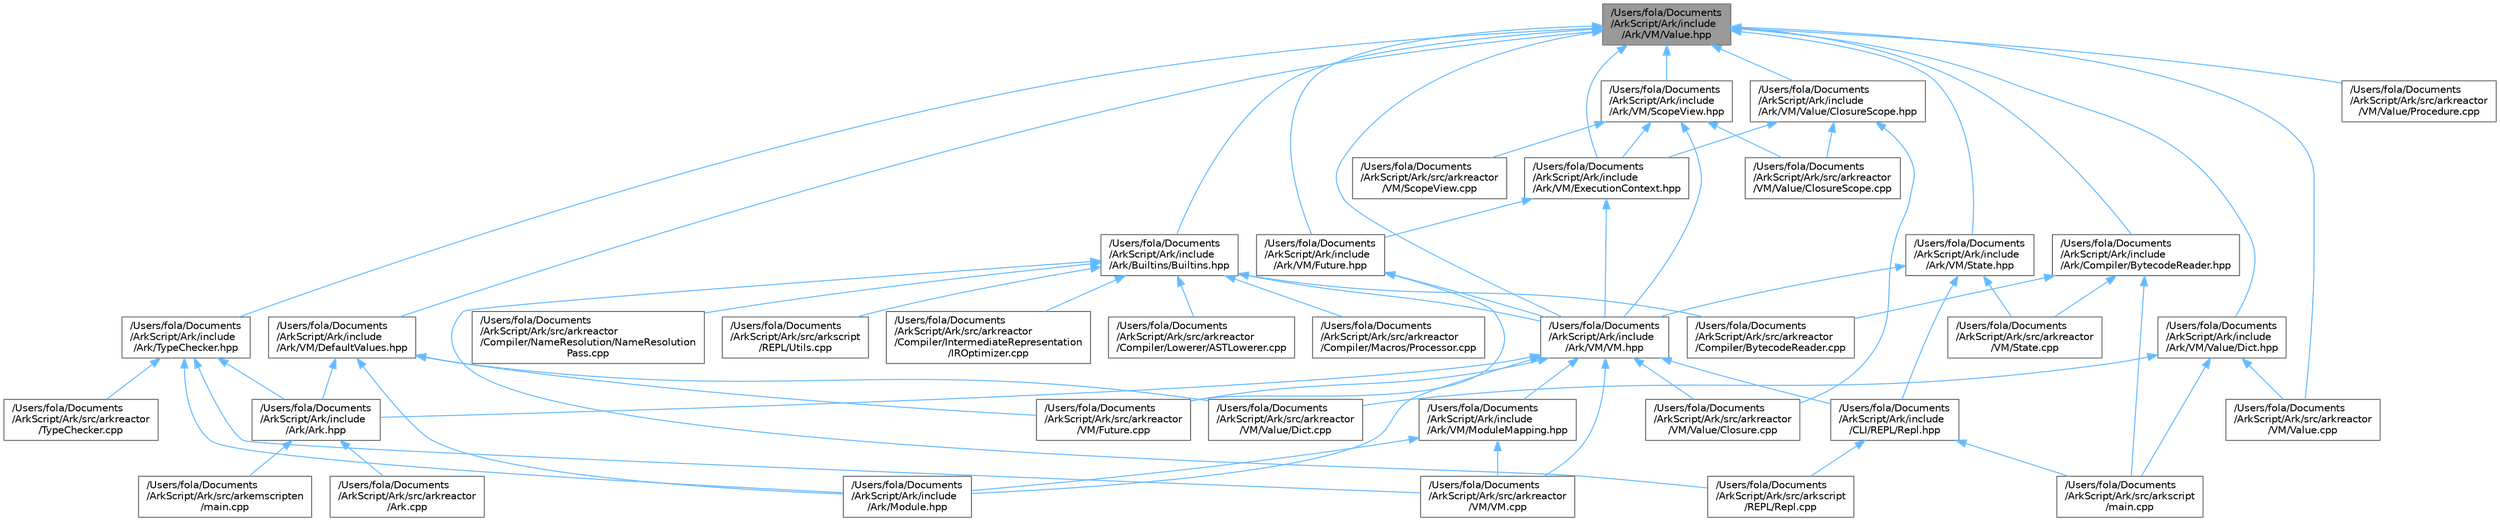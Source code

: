 digraph "/Users/fola/Documents/ArkScript/Ark/include/Ark/VM/Value.hpp"
{
 // INTERACTIVE_SVG=YES
 // LATEX_PDF_SIZE
  bgcolor="transparent";
  edge [fontname=Helvetica,fontsize=10,labelfontname=Helvetica,labelfontsize=10];
  node [fontname=Helvetica,fontsize=10,shape=box,height=0.2,width=0.4];
  Node1 [id="Node000001",label="/Users/fola/Documents\l/ArkScript/Ark/include\l/Ark/VM/Value.hpp",height=0.2,width=0.4,color="gray40", fillcolor="grey60", style="filled", fontcolor="black",tooltip="Default value type handled by the virtual machine."];
  Node1 -> Node2 [id="edge1_Node000001_Node000002",dir="back",color="steelblue1",style="solid",tooltip=" "];
  Node2 [id="Node000002",label="/Users/fola/Documents\l/ArkScript/Ark/include\l/Ark/Builtins/Builtins.hpp",height=0.2,width=0.4,color="grey40", fillcolor="white", style="filled",URL="$da/d84/Builtins_8hpp.html",tooltip="Host the declaration of all the ArkScript builtins."];
  Node2 -> Node3 [id="edge2_Node000002_Node000003",dir="back",color="steelblue1",style="solid",tooltip=" "];
  Node3 [id="Node000003",label="/Users/fola/Documents\l/ArkScript/Ark/include\l/Ark/VM/VM.hpp",height=0.2,width=0.4,color="grey40", fillcolor="white", style="filled",URL="$d1/d91/VM_8hpp.html",tooltip="The ArkScript virtual machine."];
  Node3 -> Node4 [id="edge3_Node000003_Node000004",dir="back",color="steelblue1",style="solid",tooltip=" "];
  Node4 [id="Node000004",label="/Users/fola/Documents\l/ArkScript/Ark/include\l/Ark/Ark.hpp",height=0.2,width=0.4,color="grey40", fillcolor="white", style="filled",URL="$d3/d7e/Ark_8hpp.html",tooltip="Includes the needed files to start using ArkScript."];
  Node4 -> Node5 [id="edge4_Node000004_Node000005",dir="back",color="steelblue1",style="solid",tooltip=" "];
  Node5 [id="Node000005",label="/Users/fola/Documents\l/ArkScript/Ark/src/arkemscripten\l/main.cpp",height=0.2,width=0.4,color="grey40", fillcolor="white", style="filled",URL="$d1/d95/arkemscripten_2main_8cpp.html",tooltip=" "];
  Node4 -> Node6 [id="edge5_Node000004_Node000006",dir="back",color="steelblue1",style="solid",tooltip=" "];
  Node6 [id="Node000006",label="/Users/fola/Documents\l/ArkScript/Ark/src/arkreactor\l/Ark.cpp",height=0.2,width=0.4,color="grey40", fillcolor="white", style="filled",URL="$dc/d32/Ark_8cpp.html",tooltip=" "];
  Node3 -> Node7 [id="edge6_Node000003_Node000007",dir="back",color="steelblue1",style="solid",tooltip=" "];
  Node7 [id="Node000007",label="/Users/fola/Documents\l/ArkScript/Ark/include\l/Ark/Module.hpp",height=0.2,width=0.4,color="grey40", fillcolor="white", style="filled",URL="$d5/d44/Module_8hpp.html",tooltip=" "];
  Node3 -> Node8 [id="edge7_Node000003_Node000008",dir="back",color="steelblue1",style="solid",tooltip=" "];
  Node8 [id="Node000008",label="/Users/fola/Documents\l/ArkScript/Ark/include\l/Ark/VM/ModuleMapping.hpp",height=0.2,width=0.4,color="grey40", fillcolor="white", style="filled",URL="$d2/d33/ModuleMapping_8hpp.html",tooltip=" "];
  Node8 -> Node7 [id="edge8_Node000008_Node000007",dir="back",color="steelblue1",style="solid",tooltip=" "];
  Node8 -> Node9 [id="edge9_Node000008_Node000009",dir="back",color="steelblue1",style="solid",tooltip=" "];
  Node9 [id="Node000009",label="/Users/fola/Documents\l/ArkScript/Ark/src/arkreactor\l/VM/VM.cpp",height=0.2,width=0.4,color="grey40", fillcolor="white", style="filled",URL="$d2/d27/VM_8cpp.html",tooltip=" "];
  Node3 -> Node10 [id="edge10_Node000003_Node000010",dir="back",color="steelblue1",style="solid",tooltip=" "];
  Node10 [id="Node000010",label="/Users/fola/Documents\l/ArkScript/Ark/include\l/CLI/REPL/Repl.hpp",height=0.2,width=0.4,color="grey40", fillcolor="white", style="filled",URL="$d5/da5/Repl_8hpp.html",tooltip="ArkScript REPL - Read Eval Print Loop."];
  Node10 -> Node11 [id="edge11_Node000010_Node000011",dir="back",color="steelblue1",style="solid",tooltip=" "];
  Node11 [id="Node000011",label="/Users/fola/Documents\l/ArkScript/Ark/src/arkscript\l/REPL/Repl.cpp",height=0.2,width=0.4,color="grey40", fillcolor="white", style="filled",URL="$d7/d46/Repl_8cpp.html",tooltip=" "];
  Node10 -> Node12 [id="edge12_Node000010_Node000012",dir="back",color="steelblue1",style="solid",tooltip=" "];
  Node12 [id="Node000012",label="/Users/fola/Documents\l/ArkScript/Ark/src/arkscript\l/main.cpp",height=0.2,width=0.4,color="grey40", fillcolor="white", style="filled",URL="$d0/d46/arkscript_2main_8cpp.html",tooltip=" "];
  Node3 -> Node13 [id="edge13_Node000003_Node000013",dir="back",color="steelblue1",style="solid",tooltip=" "];
  Node13 [id="Node000013",label="/Users/fola/Documents\l/ArkScript/Ark/src/arkreactor\l/VM/Future.cpp",height=0.2,width=0.4,color="grey40", fillcolor="white", style="filled",URL="$d4/dc9/Future_8cpp.html",tooltip=" "];
  Node3 -> Node9 [id="edge14_Node000003_Node000009",dir="back",color="steelblue1",style="solid",tooltip=" "];
  Node3 -> Node14 [id="edge15_Node000003_Node000014",dir="back",color="steelblue1",style="solid",tooltip=" "];
  Node14 [id="Node000014",label="/Users/fola/Documents\l/ArkScript/Ark/src/arkreactor\l/VM/Value/Closure.cpp",height=0.2,width=0.4,color="grey40", fillcolor="white", style="filled",URL="$d1/db2/Closure_8cpp.html",tooltip=" "];
  Node2 -> Node15 [id="edge16_Node000002_Node000015",dir="back",color="steelblue1",style="solid",tooltip=" "];
  Node15 [id="Node000015",label="/Users/fola/Documents\l/ArkScript/Ark/src/arkreactor\l/Compiler/BytecodeReader.cpp",height=0.2,width=0.4,color="grey40", fillcolor="white", style="filled",URL="$d5/d36/BytecodeReader_8cpp.html",tooltip=" "];
  Node2 -> Node16 [id="edge17_Node000002_Node000016",dir="back",color="steelblue1",style="solid",tooltip=" "];
  Node16 [id="Node000016",label="/Users/fola/Documents\l/ArkScript/Ark/src/arkreactor\l/Compiler/IntermediateRepresentation\l/IROptimizer.cpp",height=0.2,width=0.4,color="grey40", fillcolor="white", style="filled",URL="$d0/da9/IROptimizer_8cpp.html",tooltip=" "];
  Node2 -> Node17 [id="edge18_Node000002_Node000017",dir="back",color="steelblue1",style="solid",tooltip=" "];
  Node17 [id="Node000017",label="/Users/fola/Documents\l/ArkScript/Ark/src/arkreactor\l/Compiler/Lowerer/ASTLowerer.cpp",height=0.2,width=0.4,color="grey40", fillcolor="white", style="filled",URL="$d2/d5e/ASTLowerer_8cpp.html",tooltip=" "];
  Node2 -> Node18 [id="edge19_Node000002_Node000018",dir="back",color="steelblue1",style="solid",tooltip=" "];
  Node18 [id="Node000018",label="/Users/fola/Documents\l/ArkScript/Ark/src/arkreactor\l/Compiler/Macros/Processor.cpp",height=0.2,width=0.4,color="grey40", fillcolor="white", style="filled",URL="$d6/d69/Processor_8cpp.html",tooltip=" "];
  Node2 -> Node19 [id="edge20_Node000002_Node000019",dir="back",color="steelblue1",style="solid",tooltip=" "];
  Node19 [id="Node000019",label="/Users/fola/Documents\l/ArkScript/Ark/src/arkreactor\l/Compiler/NameResolution/NameResolution\lPass.cpp",height=0.2,width=0.4,color="grey40", fillcolor="white", style="filled",URL="$de/dd7/NameResolutionPass_8cpp.html",tooltip=" "];
  Node2 -> Node11 [id="edge21_Node000002_Node000011",dir="back",color="steelblue1",style="solid",tooltip=" "];
  Node2 -> Node20 [id="edge22_Node000002_Node000020",dir="back",color="steelblue1",style="solid",tooltip=" "];
  Node20 [id="Node000020",label="/Users/fola/Documents\l/ArkScript/Ark/src/arkscript\l/REPL/Utils.cpp",height=0.2,width=0.4,color="grey40", fillcolor="white", style="filled",URL="$d7/d48/arkscript_2REPL_2Utils_8cpp.html",tooltip=" "];
  Node1 -> Node21 [id="edge23_Node000001_Node000021",dir="back",color="steelblue1",style="solid",tooltip=" "];
  Node21 [id="Node000021",label="/Users/fola/Documents\l/ArkScript/Ark/include\l/Ark/Compiler/BytecodeReader.hpp",height=0.2,width=0.4,color="grey40", fillcolor="white", style="filled",URL="$d1/d84/BytecodeReader_8hpp.html",tooltip="A bytecode disassembler for ArkScript."];
  Node21 -> Node15 [id="edge24_Node000021_Node000015",dir="back",color="steelblue1",style="solid",tooltip=" "];
  Node21 -> Node22 [id="edge25_Node000021_Node000022",dir="back",color="steelblue1",style="solid",tooltip=" "];
  Node22 [id="Node000022",label="/Users/fola/Documents\l/ArkScript/Ark/src/arkreactor\l/VM/State.cpp",height=0.2,width=0.4,color="grey40", fillcolor="white", style="filled",URL="$d0/da0/State_8cpp.html",tooltip=" "];
  Node21 -> Node12 [id="edge26_Node000021_Node000012",dir="back",color="steelblue1",style="solid",tooltip=" "];
  Node1 -> Node23 [id="edge27_Node000001_Node000023",dir="back",color="steelblue1",style="solid",tooltip=" "];
  Node23 [id="Node000023",label="/Users/fola/Documents\l/ArkScript/Ark/include\l/Ark/TypeChecker.hpp",height=0.2,width=0.4,color="grey40", fillcolor="white", style="filled",URL="$db/d5e/TypeChecker_8hpp.html",tooltip=" "];
  Node23 -> Node4 [id="edge28_Node000023_Node000004",dir="back",color="steelblue1",style="solid",tooltip=" "];
  Node23 -> Node7 [id="edge29_Node000023_Node000007",dir="back",color="steelblue1",style="solid",tooltip=" "];
  Node23 -> Node24 [id="edge30_Node000023_Node000024",dir="back",color="steelblue1",style="solid",tooltip=" "];
  Node24 [id="Node000024",label="/Users/fola/Documents\l/ArkScript/Ark/src/arkreactor\l/TypeChecker.cpp",height=0.2,width=0.4,color="grey40", fillcolor="white", style="filled",URL="$d6/d9a/TypeChecker_8cpp.html",tooltip=" "];
  Node23 -> Node9 [id="edge31_Node000023_Node000009",dir="back",color="steelblue1",style="solid",tooltip=" "];
  Node1 -> Node25 [id="edge32_Node000001_Node000025",dir="back",color="steelblue1",style="solid",tooltip=" "];
  Node25 [id="Node000025",label="/Users/fola/Documents\l/ArkScript/Ark/include\l/Ark/VM/DefaultValues.hpp",height=0.2,width=0.4,color="grey40", fillcolor="white", style="filled",URL="$d4/d3e/DefaultValues_8hpp.html",tooltip=" "];
  Node25 -> Node4 [id="edge33_Node000025_Node000004",dir="back",color="steelblue1",style="solid",tooltip=" "];
  Node25 -> Node7 [id="edge34_Node000025_Node000007",dir="back",color="steelblue1",style="solid",tooltip=" "];
  Node25 -> Node13 [id="edge35_Node000025_Node000013",dir="back",color="steelblue1",style="solid",tooltip=" "];
  Node25 -> Node26 [id="edge36_Node000025_Node000026",dir="back",color="steelblue1",style="solid",tooltip=" "];
  Node26 [id="Node000026",label="/Users/fola/Documents\l/ArkScript/Ark/src/arkreactor\l/VM/Value/Dict.cpp",height=0.2,width=0.4,color="grey40", fillcolor="white", style="filled",URL="$d1/d8f/Dict_8cpp.html",tooltip=" "];
  Node1 -> Node27 [id="edge37_Node000001_Node000027",dir="back",color="steelblue1",style="solid",tooltip=" "];
  Node27 [id="Node000027",label="/Users/fola/Documents\l/ArkScript/Ark/include\l/Ark/VM/ExecutionContext.hpp",height=0.2,width=0.4,color="grey40", fillcolor="white", style="filled",URL="$db/df6/ExecutionContext_8hpp.html",tooltip="Keeping track of the internal data needed by the VM."];
  Node27 -> Node28 [id="edge38_Node000027_Node000028",dir="back",color="steelblue1",style="solid",tooltip=" "];
  Node28 [id="Node000028",label="/Users/fola/Documents\l/ArkScript/Ark/include\l/Ark/VM/Future.hpp",height=0.2,width=0.4,color="grey40", fillcolor="white", style="filled",URL="$d0/dda/Future_8hpp.html",tooltip="Internal object to resolve asynchronously a function call in ArkScript."];
  Node28 -> Node3 [id="edge39_Node000028_Node000003",dir="back",color="steelblue1",style="solid",tooltip=" "];
  Node28 -> Node13 [id="edge40_Node000028_Node000013",dir="back",color="steelblue1",style="solid",tooltip=" "];
  Node27 -> Node3 [id="edge41_Node000027_Node000003",dir="back",color="steelblue1",style="solid",tooltip=" "];
  Node1 -> Node28 [id="edge42_Node000001_Node000028",dir="back",color="steelblue1",style="solid",tooltip=" "];
  Node1 -> Node29 [id="edge43_Node000001_Node000029",dir="back",color="steelblue1",style="solid",tooltip=" "];
  Node29 [id="Node000029",label="/Users/fola/Documents\l/ArkScript/Ark/include\l/Ark/VM/ScopeView.hpp",height=0.2,width=0.4,color="grey40", fillcolor="white", style="filled",URL="$d8/d45/ScopeView_8hpp.html",tooltip=" "];
  Node29 -> Node27 [id="edge44_Node000029_Node000027",dir="back",color="steelblue1",style="solid",tooltip=" "];
  Node29 -> Node3 [id="edge45_Node000029_Node000003",dir="back",color="steelblue1",style="solid",tooltip=" "];
  Node29 -> Node30 [id="edge46_Node000029_Node000030",dir="back",color="steelblue1",style="solid",tooltip=" "];
  Node30 [id="Node000030",label="/Users/fola/Documents\l/ArkScript/Ark/src/arkreactor\l/VM/ScopeView.cpp",height=0.2,width=0.4,color="grey40", fillcolor="white", style="filled",URL="$d9/ddb/ScopeView_8cpp.html",tooltip=" "];
  Node29 -> Node31 [id="edge47_Node000029_Node000031",dir="back",color="steelblue1",style="solid",tooltip=" "];
  Node31 [id="Node000031",label="/Users/fola/Documents\l/ArkScript/Ark/src/arkreactor\l/VM/Value/ClosureScope.cpp",height=0.2,width=0.4,color="grey40", fillcolor="white", style="filled",URL="$d6/d49/ClosureScope_8cpp.html",tooltip=" "];
  Node1 -> Node32 [id="edge48_Node000001_Node000032",dir="back",color="steelblue1",style="solid",tooltip=" "];
  Node32 [id="Node000032",label="/Users/fola/Documents\l/ArkScript/Ark/include\l/Ark/VM/State.hpp",height=0.2,width=0.4,color="grey40", fillcolor="white", style="filled",URL="$d0/db5/State_8hpp.html",tooltip="State used by the virtual machine: it loads the bytecode, can compile it if needed,..."];
  Node32 -> Node3 [id="edge49_Node000032_Node000003",dir="back",color="steelblue1",style="solid",tooltip=" "];
  Node32 -> Node10 [id="edge50_Node000032_Node000010",dir="back",color="steelblue1",style="solid",tooltip=" "];
  Node32 -> Node22 [id="edge51_Node000032_Node000022",dir="back",color="steelblue1",style="solid",tooltip=" "];
  Node1 -> Node3 [id="edge52_Node000001_Node000003",dir="back",color="steelblue1",style="solid",tooltip=" "];
  Node1 -> Node33 [id="edge53_Node000001_Node000033",dir="back",color="steelblue1",style="solid",tooltip=" "];
  Node33 [id="Node000033",label="/Users/fola/Documents\l/ArkScript/Ark/include\l/Ark/VM/Value/ClosureScope.hpp",height=0.2,width=0.4,color="grey40", fillcolor="white", style="filled",URL="$d1/d71/ClosureScope_8hpp.html",tooltip="Subtype of the value type, handling closures."];
  Node33 -> Node27 [id="edge54_Node000033_Node000027",dir="back",color="steelblue1",style="solid",tooltip=" "];
  Node33 -> Node14 [id="edge55_Node000033_Node000014",dir="back",color="steelblue1",style="solid",tooltip=" "];
  Node33 -> Node31 [id="edge56_Node000033_Node000031",dir="back",color="steelblue1",style="solid",tooltip=" "];
  Node1 -> Node34 [id="edge57_Node000001_Node000034",dir="back",color="steelblue1",style="solid",tooltip=" "];
  Node34 [id="Node000034",label="/Users/fola/Documents\l/ArkScript/Ark/include\l/Ark/VM/Value/Dict.hpp",height=0.2,width=0.4,color="grey40", fillcolor="white", style="filled",URL="$d9/df7/Dict_8hpp.html",tooltip="Define how dictionaries are handled."];
  Node34 -> Node35 [id="edge58_Node000034_Node000035",dir="back",color="steelblue1",style="solid",tooltip=" "];
  Node35 [id="Node000035",label="/Users/fola/Documents\l/ArkScript/Ark/src/arkreactor\l/VM/Value.cpp",height=0.2,width=0.4,color="grey40", fillcolor="white", style="filled",URL="$d1/d74/Value_8cpp.html",tooltip=" "];
  Node34 -> Node26 [id="edge59_Node000034_Node000026",dir="back",color="steelblue1",style="solid",tooltip=" "];
  Node34 -> Node12 [id="edge60_Node000034_Node000012",dir="back",color="steelblue1",style="solid",tooltip=" "];
  Node1 -> Node35 [id="edge61_Node000001_Node000035",dir="back",color="steelblue1",style="solid",tooltip=" "];
  Node1 -> Node36 [id="edge62_Node000001_Node000036",dir="back",color="steelblue1",style="solid",tooltip=" "];
  Node36 [id="Node000036",label="/Users/fola/Documents\l/ArkScript/Ark/src/arkreactor\l/VM/Value/Procedure.cpp",height=0.2,width=0.4,color="grey40", fillcolor="white", style="filled",URL="$d9/da8/Procedure_8cpp.html",tooltip=" "];
}
